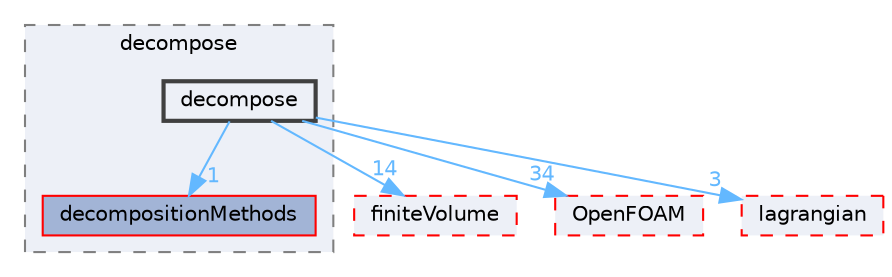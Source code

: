 digraph "src/parallel/decompose/decompose"
{
 // LATEX_PDF_SIZE
  bgcolor="transparent";
  edge [fontname=Helvetica,fontsize=10,labelfontname=Helvetica,labelfontsize=10];
  node [fontname=Helvetica,fontsize=10,shape=box,height=0.2,width=0.4];
  compound=true
  subgraph clusterdir_e048e8eb4dfe5719d368ebac837fe95a {
    graph [ bgcolor="#edf0f7", pencolor="grey50", label="decompose", fontname=Helvetica,fontsize=10 style="filled,dashed", URL="dir_e048e8eb4dfe5719d368ebac837fe95a.html",tooltip=""]
  dir_e3b70d1802e286fd48b60eaae8da0038 [label="decompositionMethods", fillcolor="#a2b4d6", color="red", style="filled", URL="dir_e3b70d1802e286fd48b60eaae8da0038.html",tooltip=""];
  dir_6a8f4d04a7a3273665cbe1b61b8ec502 [label="decompose", fillcolor="#edf0f7", color="grey25", style="filled,bold", URL="dir_6a8f4d04a7a3273665cbe1b61b8ec502.html",tooltip=""];
  }
  dir_9bd15774b555cf7259a6fa18f99fe99b [label="finiteVolume", fillcolor="#edf0f7", color="red", style="filled,dashed", URL="dir_9bd15774b555cf7259a6fa18f99fe99b.html",tooltip=""];
  dir_c5473ff19b20e6ec4dfe5c310b3778a8 [label="OpenFOAM", fillcolor="#edf0f7", color="red", style="filled,dashed", URL="dir_c5473ff19b20e6ec4dfe5c310b3778a8.html",tooltip=""];
  dir_f8c25efc4b6f6a8502a42d5af7554d23 [label="lagrangian", fillcolor="#edf0f7", color="red", style="filled,dashed", URL="dir_f8c25efc4b6f6a8502a42d5af7554d23.html",tooltip=""];
  dir_6a8f4d04a7a3273665cbe1b61b8ec502->dir_9bd15774b555cf7259a6fa18f99fe99b [headlabel="14", labeldistance=1.5 headhref="dir_000828_001387.html" href="dir_000828_001387.html" color="steelblue1" fontcolor="steelblue1"];
  dir_6a8f4d04a7a3273665cbe1b61b8ec502->dir_c5473ff19b20e6ec4dfe5c310b3778a8 [headlabel="34", labeldistance=1.5 headhref="dir_000828_002695.html" href="dir_000828_002695.html" color="steelblue1" fontcolor="steelblue1"];
  dir_6a8f4d04a7a3273665cbe1b61b8ec502->dir_e3b70d1802e286fd48b60eaae8da0038 [headlabel="1", labeldistance=1.5 headhref="dir_000828_000834.html" href="dir_000828_000834.html" color="steelblue1" fontcolor="steelblue1"];
  dir_6a8f4d04a7a3273665cbe1b61b8ec502->dir_f8c25efc4b6f6a8502a42d5af7554d23 [headlabel="3", labeldistance=1.5 headhref="dir_000828_002071.html" href="dir_000828_002071.html" color="steelblue1" fontcolor="steelblue1"];
}
